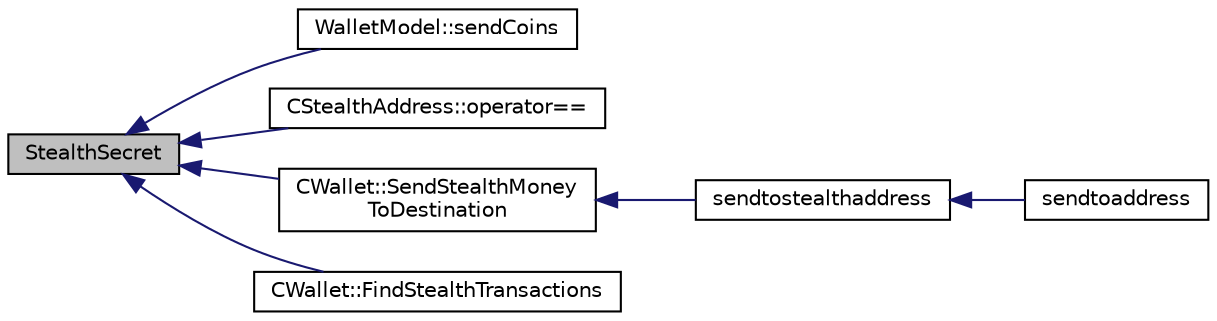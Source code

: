 digraph "StealthSecret"
{
  edge [fontname="Helvetica",fontsize="10",labelfontname="Helvetica",labelfontsize="10"];
  node [fontname="Helvetica",fontsize="10",shape=record];
  rankdir="LR";
  Node183 [label="StealthSecret",height=0.2,width=0.4,color="black", fillcolor="grey75", style="filled", fontcolor="black"];
  Node183 -> Node184 [dir="back",color="midnightblue",fontsize="10",style="solid",fontname="Helvetica"];
  Node184 [label="WalletModel::sendCoins",height=0.2,width=0.4,color="black", fillcolor="white", style="filled",URL="$d4/d27/class_wallet_model.html#a053fb3ff2b8b0347f83e6bb591126746"];
  Node183 -> Node185 [dir="back",color="midnightblue",fontsize="10",style="solid",fontname="Helvetica"];
  Node185 [label="CStealthAddress::operator==",height=0.2,width=0.4,color="black", fillcolor="white", style="filled",URL="$d6/d37/class_c_stealth_address.html#aafdb2534bed64a42a3e3147a997514eb"];
  Node183 -> Node186 [dir="back",color="midnightblue",fontsize="10",style="solid",fontname="Helvetica"];
  Node186 [label="CWallet::SendStealthMoney\lToDestination",height=0.2,width=0.4,color="black", fillcolor="white", style="filled",URL="$d2/de5/class_c_wallet.html#afce932bf3aa678046ab75eccff004858"];
  Node186 -> Node187 [dir="back",color="midnightblue",fontsize="10",style="solid",fontname="Helvetica"];
  Node187 [label="sendtostealthaddress",height=0.2,width=0.4,color="black", fillcolor="white", style="filled",URL="$df/d1d/rpcwallet_8cpp.html#ad901105908c7eea072067a49643a906e"];
  Node187 -> Node188 [dir="back",color="midnightblue",fontsize="10",style="solid",fontname="Helvetica"];
  Node188 [label="sendtoaddress",height=0.2,width=0.4,color="black", fillcolor="white", style="filled",URL="$df/d1d/rpcwallet_8cpp.html#a134064858f9cfa4775a6ae34cac2b133"];
  Node183 -> Node189 [dir="back",color="midnightblue",fontsize="10",style="solid",fontname="Helvetica"];
  Node189 [label="CWallet::FindStealthTransactions",height=0.2,width=0.4,color="black", fillcolor="white", style="filled",URL="$d2/de5/class_c_wallet.html#a5d0e2025dc7a87a0406be272b80509ee"];
}
